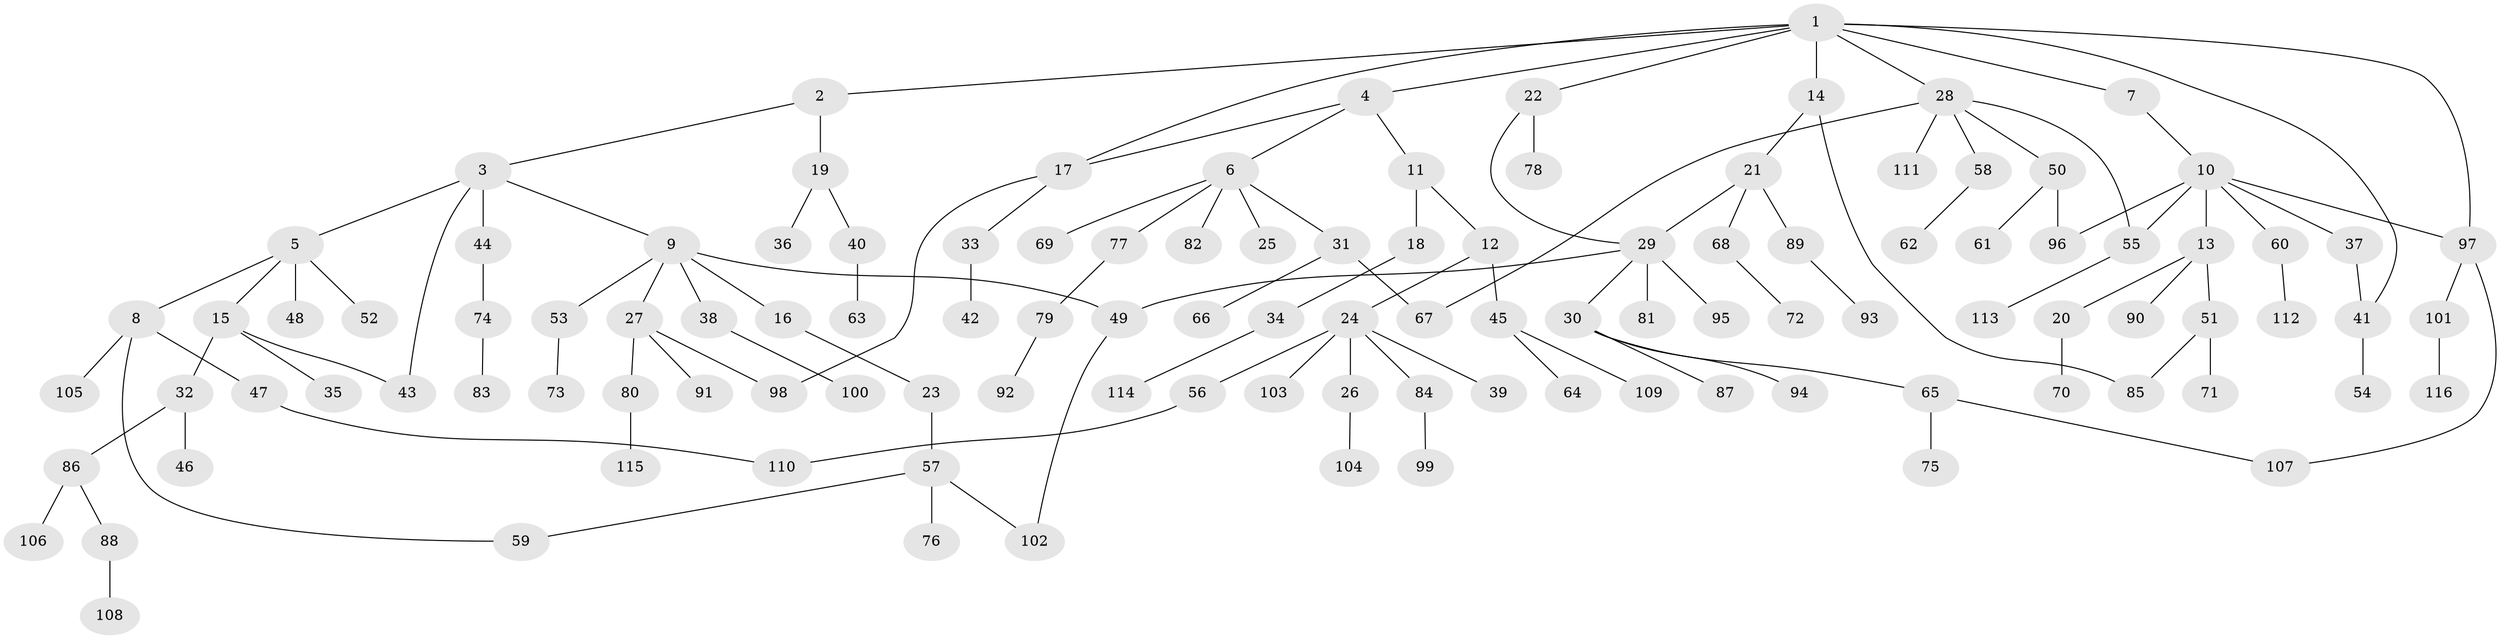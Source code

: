 // coarse degree distribution, {4: 0.14285714285714285, 3: 0.14285714285714285, 5: 0.11428571428571428, 2: 0.2, 8: 0.02857142857142857, 1: 0.37142857142857144}
// Generated by graph-tools (version 1.1) at 2025/36/03/04/25 23:36:00]
// undirected, 116 vertices, 130 edges
graph export_dot {
  node [color=gray90,style=filled];
  1;
  2;
  3;
  4;
  5;
  6;
  7;
  8;
  9;
  10;
  11;
  12;
  13;
  14;
  15;
  16;
  17;
  18;
  19;
  20;
  21;
  22;
  23;
  24;
  25;
  26;
  27;
  28;
  29;
  30;
  31;
  32;
  33;
  34;
  35;
  36;
  37;
  38;
  39;
  40;
  41;
  42;
  43;
  44;
  45;
  46;
  47;
  48;
  49;
  50;
  51;
  52;
  53;
  54;
  55;
  56;
  57;
  58;
  59;
  60;
  61;
  62;
  63;
  64;
  65;
  66;
  67;
  68;
  69;
  70;
  71;
  72;
  73;
  74;
  75;
  76;
  77;
  78;
  79;
  80;
  81;
  82;
  83;
  84;
  85;
  86;
  87;
  88;
  89;
  90;
  91;
  92;
  93;
  94;
  95;
  96;
  97;
  98;
  99;
  100;
  101;
  102;
  103;
  104;
  105;
  106;
  107;
  108;
  109;
  110;
  111;
  112;
  113;
  114;
  115;
  116;
  1 -- 2;
  1 -- 4;
  1 -- 7;
  1 -- 14;
  1 -- 22;
  1 -- 28;
  1 -- 41;
  1 -- 97;
  1 -- 17;
  2 -- 3;
  2 -- 19;
  3 -- 5;
  3 -- 9;
  3 -- 44;
  3 -- 43;
  4 -- 6;
  4 -- 11;
  4 -- 17;
  5 -- 8;
  5 -- 15;
  5 -- 48;
  5 -- 52;
  6 -- 25;
  6 -- 31;
  6 -- 69;
  6 -- 77;
  6 -- 82;
  7 -- 10;
  8 -- 47;
  8 -- 59;
  8 -- 105;
  9 -- 16;
  9 -- 27;
  9 -- 38;
  9 -- 53;
  9 -- 49;
  10 -- 13;
  10 -- 37;
  10 -- 60;
  10 -- 96;
  10 -- 97;
  10 -- 55;
  11 -- 12;
  11 -- 18;
  12 -- 24;
  12 -- 45;
  13 -- 20;
  13 -- 51;
  13 -- 90;
  14 -- 21;
  14 -- 85;
  15 -- 32;
  15 -- 35;
  15 -- 43;
  16 -- 23;
  17 -- 33;
  17 -- 98;
  18 -- 34;
  19 -- 36;
  19 -- 40;
  20 -- 70;
  21 -- 68;
  21 -- 89;
  21 -- 29;
  22 -- 29;
  22 -- 78;
  23 -- 57;
  24 -- 26;
  24 -- 39;
  24 -- 56;
  24 -- 84;
  24 -- 103;
  26 -- 104;
  27 -- 80;
  27 -- 91;
  27 -- 98;
  28 -- 50;
  28 -- 55;
  28 -- 58;
  28 -- 67;
  28 -- 111;
  29 -- 30;
  29 -- 49;
  29 -- 81;
  29 -- 95;
  30 -- 65;
  30 -- 87;
  30 -- 94;
  31 -- 66;
  31 -- 67;
  32 -- 46;
  32 -- 86;
  33 -- 42;
  34 -- 114;
  37 -- 41;
  38 -- 100;
  40 -- 63;
  41 -- 54;
  44 -- 74;
  45 -- 64;
  45 -- 109;
  47 -- 110;
  49 -- 102;
  50 -- 61;
  50 -- 96;
  51 -- 71;
  51 -- 85;
  53 -- 73;
  55 -- 113;
  56 -- 110;
  57 -- 76;
  57 -- 59;
  57 -- 102;
  58 -- 62;
  60 -- 112;
  65 -- 75;
  65 -- 107;
  68 -- 72;
  74 -- 83;
  77 -- 79;
  79 -- 92;
  80 -- 115;
  84 -- 99;
  86 -- 88;
  86 -- 106;
  88 -- 108;
  89 -- 93;
  97 -- 101;
  97 -- 107;
  101 -- 116;
}
